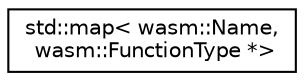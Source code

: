 digraph "Graphical Class Hierarchy"
{
  edge [fontname="Helvetica",fontsize="10",labelfontname="Helvetica",labelfontsize="10"];
  node [fontname="Helvetica",fontsize="10",shape=record];
  rankdir="LR";
  Node0 [label="std::map\< wasm::Name,\l wasm::FunctionType *\>",height=0.2,width=0.4,color="black", fillcolor="white", style="filled",URL="$classstd_1_1map.html"];
}
